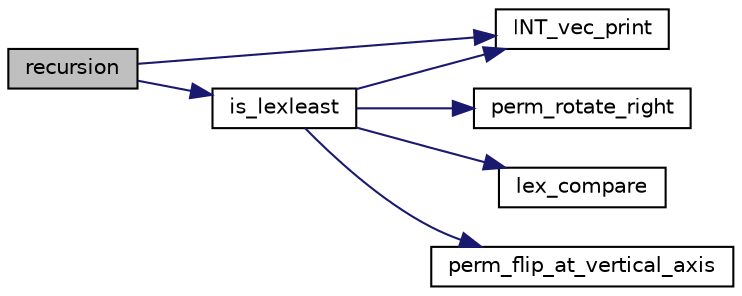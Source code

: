 digraph "recursion"
{
  edge [fontname="Helvetica",fontsize="10",labelfontname="Helvetica",labelfontsize="10"];
  node [fontname="Helvetica",fontsize="10",shape=record];
  rankdir="LR";
  Node133 [label="recursion",height=0.2,width=0.4,color="black", fillcolor="grey75", style="filled", fontcolor="black"];
  Node133 -> Node134 [color="midnightblue",fontsize="10",style="solid",fontname="Helvetica"];
  Node134 [label="is_lexleast",height=0.2,width=0.4,color="black", fillcolor="white", style="filled",URL="$d6/d90/costas_8_c.html#af674d0d89086cd0a1be0025dfe5ec16a"];
  Node134 -> Node135 [color="midnightblue",fontsize="10",style="solid",fontname="Helvetica"];
  Node135 [label="INT_vec_print",height=0.2,width=0.4,color="black", fillcolor="white", style="filled",URL="$df/dbf/sajeeb_8_c.html#a79a5901af0b47dd0d694109543c027fe"];
  Node134 -> Node136 [color="midnightblue",fontsize="10",style="solid",fontname="Helvetica"];
  Node136 [label="perm_rotate_right",height=0.2,width=0.4,color="black", fillcolor="white", style="filled",URL="$d6/d90/costas_8_c.html#ab3d168af63cc369fc396300382735b31"];
  Node134 -> Node137 [color="midnightblue",fontsize="10",style="solid",fontname="Helvetica"];
  Node137 [label="lex_compare",height=0.2,width=0.4,color="black", fillcolor="white", style="filled",URL="$d6/d90/costas_8_c.html#aebc6ed2ba3265d2e995ee19e0d2c6d2b"];
  Node134 -> Node138 [color="midnightblue",fontsize="10",style="solid",fontname="Helvetica"];
  Node138 [label="perm_flip_at_vertical_axis",height=0.2,width=0.4,color="black", fillcolor="white", style="filled",URL="$d6/d90/costas_8_c.html#aba51fd6a02cb25246a19ad82943a1e28"];
  Node133 -> Node135 [color="midnightblue",fontsize="10",style="solid",fontname="Helvetica"];
}
